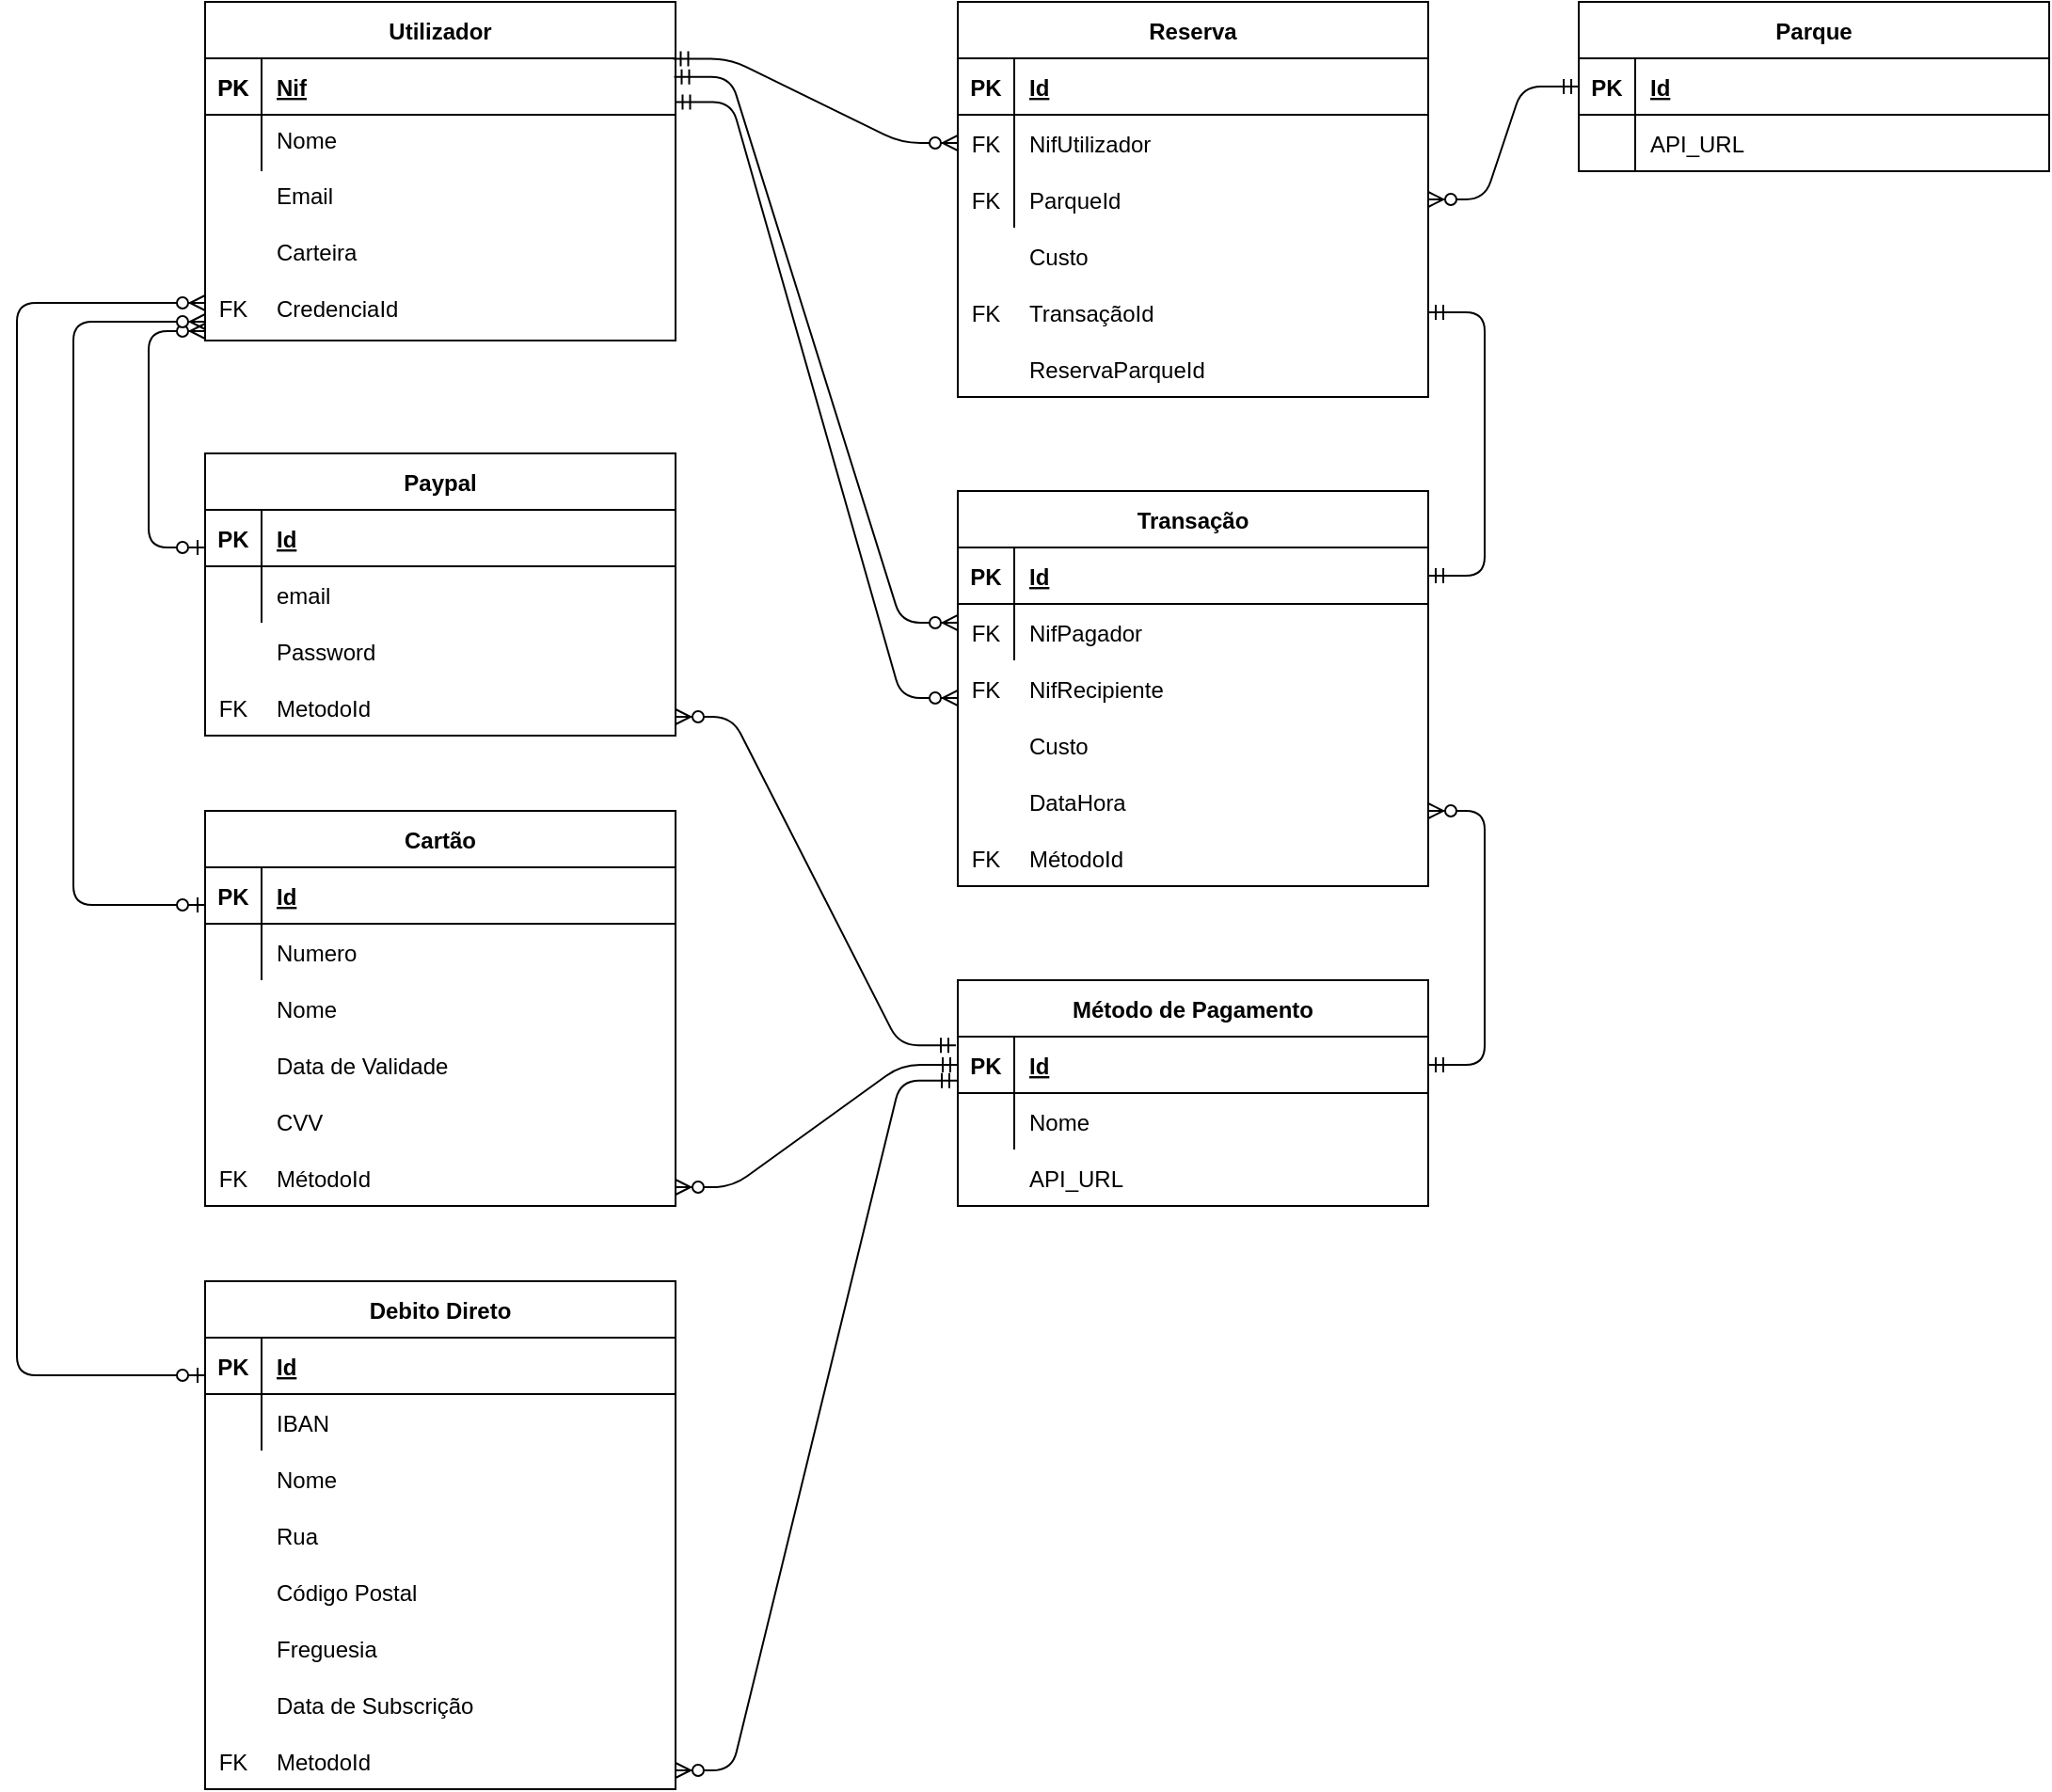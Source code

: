 <mxfile version="14.1.8" type="device"><diagram id="R2lEEEUBdFMjLlhIrx00" name="Page-1"><mxGraphModel dx="2912" dy="822" grid="1" gridSize="10" guides="1" tooltips="1" connect="1" arrows="1" fold="1" page="1" pageScale="1" pageWidth="850" pageHeight="1100" math="0" shadow="0" extFonts="Permanent Marker^https://fonts.googleapis.com/css?family=Permanent+Marker"><root><mxCell id="0"/><mxCell id="1" parent="0"/><mxCell id="C-vyLk0tnHw3VtMMgP7b-13" value="Reserva" style="shape=table;startSize=30;container=1;collapsible=1;childLayout=tableLayout;fixedRows=1;rowLines=0;fontStyle=1;align=center;resizeLast=1;" parent="1" vertex="1"><mxGeometry x="-130" y="520" width="250" height="210" as="geometry"/></mxCell><mxCell id="C-vyLk0tnHw3VtMMgP7b-14" value="" style="shape=partialRectangle;collapsible=0;dropTarget=0;pointerEvents=0;fillColor=none;points=[[0,0.5],[1,0.5]];portConstraint=eastwest;top=0;left=0;right=0;bottom=1;" parent="C-vyLk0tnHw3VtMMgP7b-13" vertex="1"><mxGeometry y="30" width="250" height="30" as="geometry"/></mxCell><mxCell id="C-vyLk0tnHw3VtMMgP7b-15" value="PK" style="shape=partialRectangle;overflow=hidden;connectable=0;fillColor=none;top=0;left=0;bottom=0;right=0;fontStyle=1;" parent="C-vyLk0tnHw3VtMMgP7b-14" vertex="1"><mxGeometry width="30" height="30" as="geometry"/></mxCell><mxCell id="C-vyLk0tnHw3VtMMgP7b-16" value="Id" style="shape=partialRectangle;overflow=hidden;connectable=0;fillColor=none;top=0;left=0;bottom=0;right=0;align=left;spacingLeft=6;fontStyle=5;" parent="C-vyLk0tnHw3VtMMgP7b-14" vertex="1"><mxGeometry x="30" width="220" height="30" as="geometry"/></mxCell><mxCell id="C-vyLk0tnHw3VtMMgP7b-17" value="" style="shape=partialRectangle;collapsible=0;dropTarget=0;pointerEvents=0;fillColor=none;points=[[0,0.5],[1,0.5]];portConstraint=eastwest;top=0;left=0;right=0;bottom=0;" parent="C-vyLk0tnHw3VtMMgP7b-13" vertex="1"><mxGeometry y="60" width="250" height="30" as="geometry"/></mxCell><mxCell id="C-vyLk0tnHw3VtMMgP7b-18" value="FK" style="shape=partialRectangle;overflow=hidden;connectable=0;fillColor=none;top=0;left=0;bottom=0;right=0;" parent="C-vyLk0tnHw3VtMMgP7b-17" vertex="1"><mxGeometry width="30" height="30" as="geometry"/></mxCell><mxCell id="C-vyLk0tnHw3VtMMgP7b-19" value="NifUtilizador" style="shape=partialRectangle;overflow=hidden;connectable=0;fillColor=none;top=0;left=0;bottom=0;right=0;align=left;spacingLeft=6;" parent="C-vyLk0tnHw3VtMMgP7b-17" vertex="1"><mxGeometry x="30" width="220" height="30" as="geometry"/></mxCell><mxCell id="C-vyLk0tnHw3VtMMgP7b-20" value="" style="shape=partialRectangle;collapsible=0;dropTarget=0;pointerEvents=0;fillColor=none;points=[[0,0.5],[1,0.5]];portConstraint=eastwest;top=0;left=0;right=0;bottom=0;" parent="C-vyLk0tnHw3VtMMgP7b-13" vertex="1"><mxGeometry y="90" width="250" height="30" as="geometry"/></mxCell><mxCell id="C-vyLk0tnHw3VtMMgP7b-21" value="" style="shape=partialRectangle;overflow=hidden;connectable=0;fillColor=none;top=0;left=0;bottom=0;right=0;" parent="C-vyLk0tnHw3VtMMgP7b-20" vertex="1"><mxGeometry width="30" height="30" as="geometry"/></mxCell><mxCell id="C-vyLk0tnHw3VtMMgP7b-22" value="ParqueId" style="shape=partialRectangle;overflow=hidden;connectable=0;fillColor=none;top=0;left=0;bottom=0;right=0;align=left;spacingLeft=6;" parent="C-vyLk0tnHw3VtMMgP7b-20" vertex="1"><mxGeometry x="30" width="220" height="30" as="geometry"/></mxCell><mxCell id="C-vyLk0tnHw3VtMMgP7b-23" value="Utilizador" style="shape=table;startSize=30;container=1;collapsible=1;childLayout=tableLayout;fixedRows=1;rowLines=0;fontStyle=1;align=center;resizeLast=1;" parent="1" vertex="1"><mxGeometry x="-530" y="520" width="250" height="180" as="geometry"/></mxCell><mxCell id="C-vyLk0tnHw3VtMMgP7b-24" value="" style="shape=partialRectangle;collapsible=0;dropTarget=0;pointerEvents=0;fillColor=none;points=[[0,0.5],[1,0.5]];portConstraint=eastwest;top=0;left=0;right=0;bottom=1;" parent="C-vyLk0tnHw3VtMMgP7b-23" vertex="1"><mxGeometry y="30" width="250" height="30" as="geometry"/></mxCell><mxCell id="C-vyLk0tnHw3VtMMgP7b-25" value="PK" style="shape=partialRectangle;overflow=hidden;connectable=0;fillColor=none;top=0;left=0;bottom=0;right=0;fontStyle=1;" parent="C-vyLk0tnHw3VtMMgP7b-24" vertex="1"><mxGeometry width="30" height="30" as="geometry"/></mxCell><mxCell id="C-vyLk0tnHw3VtMMgP7b-26" value="Nif" style="shape=partialRectangle;overflow=hidden;connectable=0;fillColor=none;top=0;left=0;bottom=0;right=0;align=left;spacingLeft=6;fontStyle=5;" parent="C-vyLk0tnHw3VtMMgP7b-24" vertex="1"><mxGeometry x="30" width="220" height="30" as="geometry"/></mxCell><mxCell id="C-vyLk0tnHw3VtMMgP7b-27" value="" style="shape=partialRectangle;collapsible=0;dropTarget=0;pointerEvents=0;fillColor=none;points=[[0,0.5],[1,0.5]];portConstraint=eastwest;top=0;left=0;right=0;bottom=0;" parent="C-vyLk0tnHw3VtMMgP7b-23" vertex="1"><mxGeometry y="60" width="250" height="30" as="geometry"/></mxCell><mxCell id="C-vyLk0tnHw3VtMMgP7b-28" value="" style="shape=partialRectangle;overflow=hidden;connectable=0;fillColor=none;top=0;left=0;bottom=0;right=0;" parent="C-vyLk0tnHw3VtMMgP7b-27" vertex="1"><mxGeometry width="30" height="30" as="geometry"/></mxCell><mxCell id="C-vyLk0tnHw3VtMMgP7b-29" value="Nome&#10;" style="shape=partialRectangle;overflow=hidden;connectable=0;fillColor=none;top=0;left=0;bottom=0;right=0;align=left;spacingLeft=6;verticalAlign=top;" parent="C-vyLk0tnHw3VtMMgP7b-27" vertex="1"><mxGeometry x="30" width="220" height="30" as="geometry"/></mxCell><mxCell id="uPfniMxNRSNs1C-RDcd4-1" value="Email" style="shape=partialRectangle;overflow=hidden;connectable=0;fillColor=none;top=0;left=0;bottom=0;right=0;align=left;spacingLeft=6;" parent="1" vertex="1"><mxGeometry x="-500" y="607.5" width="220" height="30" as="geometry"/></mxCell><mxCell id="uPfniMxNRSNs1C-RDcd4-10" value="FK" style="shape=partialRectangle;overflow=hidden;connectable=0;fillColor=none;top=0;left=0;bottom=0;right=0;" parent="1" vertex="1"><mxGeometry x="-130" y="610" width="30" height="30" as="geometry"/></mxCell><mxCell id="uPfniMxNRSNs1C-RDcd4-38" value="" style="edgeStyle=entityRelationEdgeStyle;fontSize=12;html=1;endArrow=ERzeroToMany;startArrow=ERmandOne;startFill=0;endFill=1;exitX=0.995;exitY=0.008;exitDx=0;exitDy=0;exitPerimeter=0;entryX=0;entryY=0.5;entryDx=0;entryDy=0;" parent="1" source="C-vyLk0tnHw3VtMMgP7b-24" target="C-vyLk0tnHw3VtMMgP7b-17" edge="1"><mxGeometry width="100" height="100" relative="1" as="geometry"><mxPoint x="-260" y="305" as="sourcePoint"/><mxPoint x="-160" y="595" as="targetPoint"/></mxGeometry></mxCell><mxCell id="H_MGkfjJHt6eu8A_M0wW-10" value="Custo" style="shape=partialRectangle;overflow=hidden;connectable=0;fillColor=none;top=0;left=0;bottom=0;right=0;align=left;spacingLeft=6;" parent="1" vertex="1"><mxGeometry x="-100" y="640" width="220" height="30" as="geometry"/></mxCell><mxCell id="H_MGkfjJHt6eu8A_M0wW-11" value="Carteira" style="shape=partialRectangle;overflow=hidden;connectable=0;fillColor=none;top=0;left=0;bottom=0;right=0;align=left;spacingLeft=6;" parent="1" vertex="1"><mxGeometry x="-500" y="637.5" width="220" height="30" as="geometry"/></mxCell><mxCell id="H_MGkfjJHt6eu8A_M0wW-12" value="TransaçãoId" style="shape=partialRectangle;overflow=hidden;connectable=0;fillColor=none;top=0;left=0;bottom=0;right=0;align=left;spacingLeft=6;" parent="1" vertex="1"><mxGeometry x="-100" y="670" width="220" height="30" as="geometry"/></mxCell><mxCell id="H_MGkfjJHt6eu8A_M0wW-13" value="CredenciaId" style="shape=partialRectangle;overflow=hidden;connectable=0;fillColor=none;top=0;left=0;bottom=0;right=0;align=left;spacingLeft=6;" parent="1" vertex="1"><mxGeometry x="-500" y="667.5" width="220" height="30" as="geometry"/></mxCell><mxCell id="H_MGkfjJHt6eu8A_M0wW-34" value="PK" style="shape=partialRectangle;overflow=hidden;connectable=0;fillColor=none;top=0;left=0;bottom=0;right=0;fontStyle=1;" parent="1" vertex="1"><mxGeometry x="-530" y="550" width="30" height="30" as="geometry"/></mxCell><mxCell id="H_MGkfjJHt6eu8A_M0wW-35" value="" style="shape=partialRectangle;overflow=hidden;connectable=0;fillColor=none;top=0;left=0;bottom=0;right=0;" parent="1" vertex="1"><mxGeometry x="-530" y="580" width="30" height="30" as="geometry"/></mxCell><mxCell id="H_MGkfjJHt6eu8A_M0wW-111" value="Parque" style="shape=table;startSize=30;container=1;collapsible=1;childLayout=tableLayout;fixedRows=1;rowLines=0;fontStyle=1;align=center;resizeLast=1;" parent="1" vertex="1"><mxGeometry x="200" y="520" width="250" height="90" as="geometry"/></mxCell><mxCell id="H_MGkfjJHt6eu8A_M0wW-112" value="" style="shape=partialRectangle;collapsible=0;dropTarget=0;pointerEvents=0;fillColor=none;points=[[0,0.5],[1,0.5]];portConstraint=eastwest;top=0;left=0;right=0;bottom=1;" parent="H_MGkfjJHt6eu8A_M0wW-111" vertex="1"><mxGeometry y="30" width="250" height="30" as="geometry"/></mxCell><mxCell id="H_MGkfjJHt6eu8A_M0wW-113" value="PK" style="shape=partialRectangle;overflow=hidden;connectable=0;fillColor=none;top=0;left=0;bottom=0;right=0;fontStyle=1;" parent="H_MGkfjJHt6eu8A_M0wW-112" vertex="1"><mxGeometry width="30" height="30" as="geometry"/></mxCell><mxCell id="H_MGkfjJHt6eu8A_M0wW-114" value="Id" style="shape=partialRectangle;overflow=hidden;connectable=0;fillColor=none;top=0;left=0;bottom=0;right=0;align=left;spacingLeft=6;fontStyle=5;" parent="H_MGkfjJHt6eu8A_M0wW-112" vertex="1"><mxGeometry x="30" width="220" height="30" as="geometry"/></mxCell><mxCell id="H_MGkfjJHt6eu8A_M0wW-115" value="" style="shape=partialRectangle;collapsible=0;dropTarget=0;pointerEvents=0;fillColor=none;points=[[0,0.5],[1,0.5]];portConstraint=eastwest;top=0;left=0;right=0;bottom=0;" parent="H_MGkfjJHt6eu8A_M0wW-111" vertex="1"><mxGeometry y="60" width="250" height="30" as="geometry"/></mxCell><mxCell id="H_MGkfjJHt6eu8A_M0wW-116" value="" style="shape=partialRectangle;overflow=hidden;connectable=0;fillColor=none;top=0;left=0;bottom=0;right=0;" parent="H_MGkfjJHt6eu8A_M0wW-115" vertex="1"><mxGeometry width="30" height="30" as="geometry"/></mxCell><mxCell id="H_MGkfjJHt6eu8A_M0wW-117" value="" style="shape=partialRectangle;overflow=hidden;connectable=0;fillColor=none;top=0;left=0;bottom=0;right=0;align=left;spacingLeft=6;" parent="H_MGkfjJHt6eu8A_M0wW-115" vertex="1"><mxGeometry x="30" width="220" height="30" as="geometry"/></mxCell><mxCell id="y2zFeEls5KG-QXAh1viX-1" value="API_URL" style="shape=partialRectangle;overflow=hidden;connectable=0;fillColor=none;top=0;left=0;bottom=0;right=0;align=left;spacingLeft=6;" parent="1" vertex="1"><mxGeometry x="230" y="580" width="220" height="30" as="geometry"/></mxCell><mxCell id="VtBUJFhKD9UVIZgG9fQY-17" value="Método de Pagamento" style="shape=table;startSize=30;container=1;collapsible=1;childLayout=tableLayout;fixedRows=1;rowLines=0;fontStyle=1;align=center;resizeLast=1;" parent="1" vertex="1"><mxGeometry x="-130" y="1040" width="250" height="120" as="geometry"/></mxCell><mxCell id="VtBUJFhKD9UVIZgG9fQY-18" value="" style="shape=partialRectangle;collapsible=0;dropTarget=0;pointerEvents=0;fillColor=none;points=[[0,0.5],[1,0.5]];portConstraint=eastwest;top=0;left=0;right=0;bottom=1;" parent="VtBUJFhKD9UVIZgG9fQY-17" vertex="1"><mxGeometry y="30" width="250" height="30" as="geometry"/></mxCell><mxCell id="VtBUJFhKD9UVIZgG9fQY-19" value="PK" style="shape=partialRectangle;overflow=hidden;connectable=0;fillColor=none;top=0;left=0;bottom=0;right=0;fontStyle=1;" parent="VtBUJFhKD9UVIZgG9fQY-18" vertex="1"><mxGeometry width="30" height="30" as="geometry"/></mxCell><mxCell id="VtBUJFhKD9UVIZgG9fQY-20" value="Id" style="shape=partialRectangle;overflow=hidden;connectable=0;fillColor=none;top=0;left=0;bottom=0;right=0;align=left;spacingLeft=6;fontStyle=5;" parent="VtBUJFhKD9UVIZgG9fQY-18" vertex="1"><mxGeometry x="30" width="220" height="30" as="geometry"/></mxCell><mxCell id="VtBUJFhKD9UVIZgG9fQY-21" value="" style="shape=partialRectangle;collapsible=0;dropTarget=0;pointerEvents=0;fillColor=none;points=[[0,0.5],[1,0.5]];portConstraint=eastwest;top=0;left=0;right=0;bottom=0;" parent="VtBUJFhKD9UVIZgG9fQY-17" vertex="1"><mxGeometry y="60" width="250" height="30" as="geometry"/></mxCell><mxCell id="VtBUJFhKD9UVIZgG9fQY-22" value="" style="shape=partialRectangle;overflow=hidden;connectable=0;fillColor=none;top=0;left=0;bottom=0;right=0;" parent="VtBUJFhKD9UVIZgG9fQY-21" vertex="1"><mxGeometry width="30" height="30" as="geometry"/></mxCell><mxCell id="VtBUJFhKD9UVIZgG9fQY-23" value="Nome" style="shape=partialRectangle;overflow=hidden;connectable=0;fillColor=none;top=0;left=0;bottom=0;right=0;align=left;spacingLeft=6;" parent="VtBUJFhKD9UVIZgG9fQY-21" vertex="1"><mxGeometry x="30" width="220" height="30" as="geometry"/></mxCell><mxCell id="VtBUJFhKD9UVIZgG9fQY-26" value="FK" style="shape=partialRectangle;overflow=hidden;connectable=0;fillColor=none;top=0;left=0;bottom=0;right=0;" parent="1" vertex="1"><mxGeometry x="-130" y="670" width="30" height="30" as="geometry"/></mxCell><mxCell id="VtBUJFhKD9UVIZgG9fQY-29" value="" style="edgeStyle=entityRelationEdgeStyle;fontSize=12;html=1;endArrow=ERmandOne;startArrow=ERzeroToMany;startFill=1;endFill=0;entryX=-0.004;entryY=0.153;entryDx=0;entryDy=0;entryPerimeter=0;" parent="1" target="VtBUJFhKD9UVIZgG9fQY-18" edge="1"><mxGeometry width="100" height="100" relative="1" as="geometry"><mxPoint x="-280" y="900" as="sourcePoint"/><mxPoint x="-140" y="30" as="targetPoint"/></mxGeometry></mxCell><mxCell id="VtBUJFhKD9UVIZgG9fQY-30" value="" style="edgeStyle=entityRelationEdgeStyle;fontSize=12;html=1;endArrow=ERmandOne;startArrow=ERmandOne;startFill=0;endFill=0;entryX=1;entryY=0.5;entryDx=0;entryDy=0;" parent="1" target="3WNZmVPoU_2eU9YbpyH_-2" edge="1"><mxGeometry width="100" height="100" relative="1" as="geometry"><mxPoint x="120" y="685" as="sourcePoint"/><mxPoint x="180" y="860" as="targetPoint"/></mxGeometry></mxCell><mxCell id="VtBUJFhKD9UVIZgG9fQY-31" value="FK" style="shape=partialRectangle;overflow=hidden;connectable=0;fillColor=none;top=0;left=0;bottom=0;right=0;" parent="1" vertex="1"><mxGeometry x="-530" y="667.5" width="30" height="30" as="geometry"/></mxCell><mxCell id="lcicw5WhmbjZJDbnkrp3-1" value="" style="edgeStyle=entityRelationEdgeStyle;fontSize=12;html=1;endArrow=ERmandOne;endFill=0;startArrow=ERzeroToMany;exitX=1;exitY=0.5;exitDx=0;exitDy=0;startFill=1;entryX=0;entryY=0.5;entryDx=0;entryDy=0;" parent="1" source="C-vyLk0tnHw3VtMMgP7b-20" target="H_MGkfjJHt6eu8A_M0wW-112" edge="1"><mxGeometry width="100" height="100" relative="1" as="geometry"><mxPoint x="180" y="660" as="sourcePoint"/><mxPoint x="280" y="560" as="targetPoint"/></mxGeometry></mxCell><mxCell id="lcicw5WhmbjZJDbnkrp3-2" value="ReservaParqueId" style="shape=partialRectangle;overflow=hidden;connectable=0;fillColor=none;top=0;left=0;bottom=0;right=0;align=left;spacingLeft=6;" parent="1" vertex="1"><mxGeometry x="-100" y="700" width="220" height="30" as="geometry"/></mxCell><mxCell id="lcicw5WhmbjZJDbnkrp3-4" value="API_URL" style="shape=partialRectangle;overflow=hidden;connectable=0;fillColor=none;top=0;left=0;bottom=0;right=0;align=left;spacingLeft=6;" parent="1" vertex="1"><mxGeometry x="-100" y="1130" width="220" height="30" as="geometry"/></mxCell><mxCell id="3WNZmVPoU_2eU9YbpyH_-1" value="Transação" style="shape=table;startSize=30;container=1;collapsible=1;childLayout=tableLayout;fixedRows=1;rowLines=0;fontStyle=1;align=center;resizeLast=1;" parent="1" vertex="1"><mxGeometry x="-130" y="780" width="250" height="210" as="geometry"/></mxCell><mxCell id="3WNZmVPoU_2eU9YbpyH_-2" value="" style="shape=partialRectangle;collapsible=0;dropTarget=0;pointerEvents=0;fillColor=none;points=[[0,0.5],[1,0.5]];portConstraint=eastwest;top=0;left=0;right=0;bottom=1;" parent="3WNZmVPoU_2eU9YbpyH_-1" vertex="1"><mxGeometry y="30" width="250" height="30" as="geometry"/></mxCell><mxCell id="3WNZmVPoU_2eU9YbpyH_-3" value="PK" style="shape=partialRectangle;overflow=hidden;connectable=0;fillColor=none;top=0;left=0;bottom=0;right=0;fontStyle=1;" parent="3WNZmVPoU_2eU9YbpyH_-2" vertex="1"><mxGeometry width="30" height="30" as="geometry"/></mxCell><mxCell id="3WNZmVPoU_2eU9YbpyH_-4" value="Id" style="shape=partialRectangle;overflow=hidden;connectable=0;fillColor=none;top=0;left=0;bottom=0;right=0;align=left;spacingLeft=6;fontStyle=5;" parent="3WNZmVPoU_2eU9YbpyH_-2" vertex="1"><mxGeometry x="30" width="220" height="30" as="geometry"/></mxCell><mxCell id="3WNZmVPoU_2eU9YbpyH_-5" value="" style="shape=partialRectangle;collapsible=0;dropTarget=0;pointerEvents=0;fillColor=none;points=[[0,0.5],[1,0.5]];portConstraint=eastwest;top=0;left=0;right=0;bottom=0;" parent="3WNZmVPoU_2eU9YbpyH_-1" vertex="1"><mxGeometry y="60" width="250" height="30" as="geometry"/></mxCell><mxCell id="3WNZmVPoU_2eU9YbpyH_-6" value="" style="shape=partialRectangle;overflow=hidden;connectable=0;fillColor=none;top=0;left=0;bottom=0;right=0;" parent="3WNZmVPoU_2eU9YbpyH_-5" vertex="1"><mxGeometry width="30" height="30" as="geometry"/></mxCell><mxCell id="3WNZmVPoU_2eU9YbpyH_-7" value="NifPagador" style="shape=partialRectangle;overflow=hidden;connectable=0;fillColor=none;top=0;left=0;bottom=0;right=0;align=left;spacingLeft=6;" parent="3WNZmVPoU_2eU9YbpyH_-5" vertex="1"><mxGeometry x="30" width="220" height="30" as="geometry"/></mxCell><mxCell id="3WNZmVPoU_2eU9YbpyH_-8" value="NifRecipiente" style="shape=partialRectangle;overflow=hidden;connectable=0;fillColor=none;top=0;left=0;bottom=0;right=0;align=left;spacingLeft=6;" parent="1" vertex="1"><mxGeometry x="-100" y="870" width="220" height="30" as="geometry"/></mxCell><mxCell id="3WNZmVPoU_2eU9YbpyH_-9" value="Custo" style="shape=partialRectangle;overflow=hidden;connectable=0;fillColor=none;top=0;left=0;bottom=0;right=0;align=left;spacingLeft=6;" parent="1" vertex="1"><mxGeometry x="-100" y="900" width="220" height="30" as="geometry"/></mxCell><mxCell id="3WNZmVPoU_2eU9YbpyH_-10" value="MétodoId" style="shape=partialRectangle;overflow=hidden;connectable=0;fillColor=none;top=0;left=0;bottom=0;right=0;align=left;spacingLeft=6;" parent="1" vertex="1"><mxGeometry x="-100" y="960" width="220" height="30" as="geometry"/></mxCell><mxCell id="3WNZmVPoU_2eU9YbpyH_-12" value="FK" style="shape=partialRectangle;overflow=hidden;connectable=0;fillColor=none;top=0;left=0;bottom=0;right=0;" parent="1" vertex="1"><mxGeometry x="-130" y="960" width="30" height="30" as="geometry"/></mxCell><mxCell id="3WNZmVPoU_2eU9YbpyH_-13" value="" style="edgeStyle=entityRelationEdgeStyle;fontSize=12;html=1;endArrow=ERmandOne;startArrow=ERzeroToMany;startFill=1;endFill=0;entryX=1;entryY=0.5;entryDx=0;entryDy=0;" parent="1" target="VtBUJFhKD9UVIZgG9fQY-18" edge="1"><mxGeometry width="100" height="100" relative="1" as="geometry"><mxPoint x="120" y="950" as="sourcePoint"/><mxPoint x="130" y="1070" as="targetPoint"/></mxGeometry></mxCell><mxCell id="3WNZmVPoU_2eU9YbpyH_-14" value="FK" style="shape=partialRectangle;overflow=hidden;connectable=0;fillColor=none;top=0;left=0;bottom=0;right=0;" parent="1" vertex="1"><mxGeometry x="-130" y="840" width="30" height="30" as="geometry"/></mxCell><mxCell id="3WNZmVPoU_2eU9YbpyH_-15" value="FK" style="shape=partialRectangle;overflow=hidden;connectable=0;fillColor=none;top=0;left=0;bottom=0;right=0;" parent="1" vertex="1"><mxGeometry x="-130" y="870" width="30" height="30" as="geometry"/></mxCell><mxCell id="3WNZmVPoU_2eU9YbpyH_-16" value="" style="edgeStyle=entityRelationEdgeStyle;fontSize=12;html=1;endArrow=ERzeroToMany;startArrow=ERmandOne;startFill=0;endFill=1;exitX=0.997;exitY=0.33;exitDx=0;exitDy=0;exitPerimeter=0;" parent="1" source="C-vyLk0tnHw3VtMMgP7b-24" edge="1"><mxGeometry width="100" height="100" relative="1" as="geometry"><mxPoint x="-210" y="360.0" as="sourcePoint"/><mxPoint x="-130" y="850" as="targetPoint"/></mxGeometry></mxCell><mxCell id="3WNZmVPoU_2eU9YbpyH_-17" value="" style="edgeStyle=entityRelationEdgeStyle;fontSize=12;html=1;endArrow=ERzeroToMany;startArrow=ERmandOne;startFill=0;endFill=1;exitX=0.999;exitY=0.776;exitDx=0;exitDy=0;exitPerimeter=0;" parent="1" source="C-vyLk0tnHw3VtMMgP7b-24" edge="1"><mxGeometry width="100" height="100" relative="1" as="geometry"><mxPoint x="-280" y="320" as="sourcePoint"/><mxPoint x="-130" y="890" as="targetPoint"/></mxGeometry></mxCell><mxCell id="b41EKokbpOYec8EVCXop-1" value="Paypal" style="shape=table;startSize=30;container=1;collapsible=1;childLayout=tableLayout;fixedRows=1;rowLines=0;fontStyle=1;align=center;resizeLast=1;" parent="1" vertex="1"><mxGeometry x="-530" y="760" width="250" height="150" as="geometry"/></mxCell><mxCell id="b41EKokbpOYec8EVCXop-2" value="" style="shape=partialRectangle;collapsible=0;dropTarget=0;pointerEvents=0;fillColor=none;points=[[0,0.5],[1,0.5]];portConstraint=eastwest;top=0;left=0;right=0;bottom=1;" parent="b41EKokbpOYec8EVCXop-1" vertex="1"><mxGeometry y="30" width="250" height="30" as="geometry"/></mxCell><mxCell id="b41EKokbpOYec8EVCXop-3" value="PK" style="shape=partialRectangle;overflow=hidden;connectable=0;fillColor=none;top=0;left=0;bottom=0;right=0;fontStyle=1;" parent="b41EKokbpOYec8EVCXop-2" vertex="1"><mxGeometry width="30" height="30" as="geometry"/></mxCell><mxCell id="b41EKokbpOYec8EVCXop-4" value="Id" style="shape=partialRectangle;overflow=hidden;connectable=0;fillColor=none;top=0;left=0;bottom=0;right=0;align=left;spacingLeft=6;fontStyle=5;" parent="b41EKokbpOYec8EVCXop-2" vertex="1"><mxGeometry x="30" width="220" height="30" as="geometry"/></mxCell><mxCell id="b41EKokbpOYec8EVCXop-5" value="" style="shape=partialRectangle;collapsible=0;dropTarget=0;pointerEvents=0;fillColor=none;points=[[0,0.5],[1,0.5]];portConstraint=eastwest;top=0;left=0;right=0;bottom=0;" parent="b41EKokbpOYec8EVCXop-1" vertex="1"><mxGeometry y="60" width="250" height="30" as="geometry"/></mxCell><mxCell id="b41EKokbpOYec8EVCXop-6" value="" style="shape=partialRectangle;overflow=hidden;connectable=0;fillColor=none;top=0;left=0;bottom=0;right=0;" parent="b41EKokbpOYec8EVCXop-5" vertex="1"><mxGeometry width="30" height="30" as="geometry"/></mxCell><mxCell id="b41EKokbpOYec8EVCXop-7" value="" style="shape=partialRectangle;overflow=hidden;connectable=0;fillColor=none;top=0;left=0;bottom=0;right=0;align=left;spacingLeft=6;" parent="b41EKokbpOYec8EVCXop-5" vertex="1"><mxGeometry x="30" width="220" height="30" as="geometry"/></mxCell><mxCell id="b41EKokbpOYec8EVCXop-8" value="email" style="shape=partialRectangle;overflow=hidden;connectable=0;fillColor=none;top=0;left=0;bottom=0;right=0;align=left;spacingLeft=6;" parent="1" vertex="1"><mxGeometry x="-500" y="820" width="220" height="30" as="geometry"/></mxCell><mxCell id="b41EKokbpOYec8EVCXop-9" value="Cartão" style="shape=table;startSize=30;container=1;collapsible=1;childLayout=tableLayout;fixedRows=1;rowLines=0;fontStyle=1;align=center;resizeLast=1;" parent="1" vertex="1"><mxGeometry x="-530" y="950" width="250" height="210" as="geometry"/></mxCell><mxCell id="b41EKokbpOYec8EVCXop-10" value="" style="shape=partialRectangle;collapsible=0;dropTarget=0;pointerEvents=0;fillColor=none;points=[[0,0.5],[1,0.5]];portConstraint=eastwest;top=0;left=0;right=0;bottom=1;" parent="b41EKokbpOYec8EVCXop-9" vertex="1"><mxGeometry y="30" width="250" height="30" as="geometry"/></mxCell><mxCell id="b41EKokbpOYec8EVCXop-11" value="PK" style="shape=partialRectangle;overflow=hidden;connectable=0;fillColor=none;top=0;left=0;bottom=0;right=0;fontStyle=1;" parent="b41EKokbpOYec8EVCXop-10" vertex="1"><mxGeometry width="30" height="30" as="geometry"/></mxCell><mxCell id="b41EKokbpOYec8EVCXop-12" value="Id" style="shape=partialRectangle;overflow=hidden;connectable=0;fillColor=none;top=0;left=0;bottom=0;right=0;align=left;spacingLeft=6;fontStyle=5;" parent="b41EKokbpOYec8EVCXop-10" vertex="1"><mxGeometry x="30" width="220" height="30" as="geometry"/></mxCell><mxCell id="b41EKokbpOYec8EVCXop-13" value="" style="shape=partialRectangle;collapsible=0;dropTarget=0;pointerEvents=0;fillColor=none;points=[[0,0.5],[1,0.5]];portConstraint=eastwest;top=0;left=0;right=0;bottom=0;" parent="b41EKokbpOYec8EVCXop-9" vertex="1"><mxGeometry y="60" width="250" height="30" as="geometry"/></mxCell><mxCell id="b41EKokbpOYec8EVCXop-14" value="" style="shape=partialRectangle;overflow=hidden;connectable=0;fillColor=none;top=0;left=0;bottom=0;right=0;" parent="b41EKokbpOYec8EVCXop-13" vertex="1"><mxGeometry width="30" height="30" as="geometry"/></mxCell><mxCell id="b41EKokbpOYec8EVCXop-15" value="" style="shape=partialRectangle;overflow=hidden;connectable=0;fillColor=none;top=0;left=0;bottom=0;right=0;align=left;spacingLeft=6;" parent="b41EKokbpOYec8EVCXop-13" vertex="1"><mxGeometry x="30" width="220" height="30" as="geometry"/></mxCell><mxCell id="b41EKokbpOYec8EVCXop-16" value="Numero" style="shape=partialRectangle;overflow=hidden;connectable=0;fillColor=none;top=0;left=0;bottom=0;right=0;align=left;spacingLeft=6;" parent="1" vertex="1"><mxGeometry x="-500" y="1010" width="220" height="30" as="geometry"/></mxCell><mxCell id="b41EKokbpOYec8EVCXop-17" value="Debito Direto" style="shape=table;startSize=30;container=1;collapsible=1;childLayout=tableLayout;fixedRows=1;rowLines=0;fontStyle=1;align=center;resizeLast=1;" parent="1" vertex="1"><mxGeometry x="-530" y="1200" width="250" height="270" as="geometry"/></mxCell><mxCell id="b41EKokbpOYec8EVCXop-18" value="" style="shape=partialRectangle;collapsible=0;dropTarget=0;pointerEvents=0;fillColor=none;points=[[0,0.5],[1,0.5]];portConstraint=eastwest;top=0;left=0;right=0;bottom=1;" parent="b41EKokbpOYec8EVCXop-17" vertex="1"><mxGeometry y="30" width="250" height="30" as="geometry"/></mxCell><mxCell id="b41EKokbpOYec8EVCXop-19" value="PK" style="shape=partialRectangle;overflow=hidden;connectable=0;fillColor=none;top=0;left=0;bottom=0;right=0;fontStyle=1;" parent="b41EKokbpOYec8EVCXop-18" vertex="1"><mxGeometry width="30" height="30" as="geometry"/></mxCell><mxCell id="b41EKokbpOYec8EVCXop-20" value="Id" style="shape=partialRectangle;overflow=hidden;connectable=0;fillColor=none;top=0;left=0;bottom=0;right=0;align=left;spacingLeft=6;fontStyle=5;" parent="b41EKokbpOYec8EVCXop-18" vertex="1"><mxGeometry x="30" width="220" height="30" as="geometry"/></mxCell><mxCell id="b41EKokbpOYec8EVCXop-21" value="" style="shape=partialRectangle;collapsible=0;dropTarget=0;pointerEvents=0;fillColor=none;points=[[0,0.5],[1,0.5]];portConstraint=eastwest;top=0;left=0;right=0;bottom=0;" parent="b41EKokbpOYec8EVCXop-17" vertex="1"><mxGeometry y="60" width="250" height="30" as="geometry"/></mxCell><mxCell id="b41EKokbpOYec8EVCXop-22" value="" style="shape=partialRectangle;overflow=hidden;connectable=0;fillColor=none;top=0;left=0;bottom=0;right=0;" parent="b41EKokbpOYec8EVCXop-21" vertex="1"><mxGeometry width="30" height="30" as="geometry"/></mxCell><mxCell id="b41EKokbpOYec8EVCXop-23" value="" style="shape=partialRectangle;overflow=hidden;connectable=0;fillColor=none;top=0;left=0;bottom=0;right=0;align=left;spacingLeft=6;" parent="b41EKokbpOYec8EVCXop-21" vertex="1"><mxGeometry x="30" width="220" height="30" as="geometry"/></mxCell><mxCell id="b41EKokbpOYec8EVCXop-24" value="IBAN" style="shape=partialRectangle;overflow=hidden;connectable=0;fillColor=none;top=0;left=0;bottom=0;right=0;align=left;spacingLeft=6;" parent="1" vertex="1"><mxGeometry x="-500" y="1260" width="220" height="30" as="geometry"/></mxCell><mxCell id="b41EKokbpOYec8EVCXop-25" value="Password" style="shape=partialRectangle;overflow=hidden;connectable=0;fillColor=none;top=0;left=0;bottom=0;right=0;align=left;spacingLeft=6;" parent="1" vertex="1"><mxGeometry x="-500" y="850" width="220" height="30" as="geometry"/></mxCell><mxCell id="b41EKokbpOYec8EVCXop-26" value="MetodoId" style="shape=partialRectangle;overflow=hidden;connectable=0;fillColor=none;top=0;left=0;bottom=0;right=0;align=left;spacingLeft=6;" parent="1" vertex="1"><mxGeometry x="-500" y="880" width="220" height="30" as="geometry"/></mxCell><mxCell id="b41EKokbpOYec8EVCXop-27" value="Nome" style="shape=partialRectangle;overflow=hidden;connectable=0;fillColor=none;top=0;left=0;bottom=0;right=0;align=left;spacingLeft=6;" parent="1" vertex="1"><mxGeometry x="-500" y="1040" width="220" height="30" as="geometry"/></mxCell><mxCell id="b41EKokbpOYec8EVCXop-28" value="Data de Validade" style="shape=partialRectangle;overflow=hidden;connectable=0;fillColor=none;top=0;left=0;bottom=0;right=0;align=left;spacingLeft=6;" parent="1" vertex="1"><mxGeometry x="-500" y="1070" width="220" height="30" as="geometry"/></mxCell><mxCell id="b41EKokbpOYec8EVCXop-29" value="CVV" style="shape=partialRectangle;overflow=hidden;connectable=0;fillColor=none;top=0;left=0;bottom=0;right=0;align=left;spacingLeft=6;" parent="1" vertex="1"><mxGeometry x="-500" y="1100" width="220" height="30" as="geometry"/></mxCell><mxCell id="b41EKokbpOYec8EVCXop-30" value="MétodoId" style="shape=partialRectangle;overflow=hidden;connectable=0;fillColor=none;top=0;left=0;bottom=0;right=0;align=left;spacingLeft=6;" parent="1" vertex="1"><mxGeometry x="-500" y="1130" width="220" height="30" as="geometry"/></mxCell><mxCell id="b41EKokbpOYec8EVCXop-31" value="Nome" style="shape=partialRectangle;overflow=hidden;connectable=0;fillColor=none;top=0;left=0;bottom=0;right=0;align=left;spacingLeft=6;" parent="1" vertex="1"><mxGeometry x="-500" y="1290" width="220" height="30" as="geometry"/></mxCell><mxCell id="b41EKokbpOYec8EVCXop-32" value="Rua" style="shape=partialRectangle;overflow=hidden;connectable=0;fillColor=none;top=0;left=0;bottom=0;right=0;align=left;spacingLeft=6;" parent="1" vertex="1"><mxGeometry x="-500" y="1320" width="220" height="30" as="geometry"/></mxCell><mxCell id="b41EKokbpOYec8EVCXop-33" value="Código Postal" style="shape=partialRectangle;overflow=hidden;connectable=0;fillColor=none;top=0;left=0;bottom=0;right=0;align=left;spacingLeft=6;" parent="1" vertex="1"><mxGeometry x="-500" y="1350" width="220" height="30" as="geometry"/></mxCell><mxCell id="b41EKokbpOYec8EVCXop-34" value="Freguesia" style="shape=partialRectangle;overflow=hidden;connectable=0;fillColor=none;top=0;left=0;bottom=0;right=0;align=left;spacingLeft=6;" parent="1" vertex="1"><mxGeometry x="-500" y="1380" width="220" height="30" as="geometry"/></mxCell><mxCell id="b41EKokbpOYec8EVCXop-35" value="Data de Subscrição" style="shape=partialRectangle;overflow=hidden;connectable=0;fillColor=none;top=0;left=0;bottom=0;right=0;align=left;spacingLeft=6;" parent="1" vertex="1"><mxGeometry x="-500" y="1410" width="220" height="30" as="geometry"/></mxCell><mxCell id="b41EKokbpOYec8EVCXop-36" value="MetodoId" style="shape=partialRectangle;overflow=hidden;connectable=0;fillColor=none;top=0;left=0;bottom=0;right=0;align=left;spacingLeft=6;" parent="1" vertex="1"><mxGeometry x="-500" y="1440" width="220" height="30" as="geometry"/></mxCell><mxCell id="b41EKokbpOYec8EVCXop-37" value="FK" style="shape=partialRectangle;overflow=hidden;connectable=0;fillColor=none;top=0;left=0;bottom=0;right=0;" parent="1" vertex="1"><mxGeometry x="-530" y="880" width="30" height="30" as="geometry"/></mxCell><mxCell id="b41EKokbpOYec8EVCXop-38" value="FK" style="shape=partialRectangle;overflow=hidden;connectable=0;fillColor=none;top=0;left=0;bottom=0;right=0;" parent="1" vertex="1"><mxGeometry x="-530" y="1130" width="30" height="30" as="geometry"/></mxCell><mxCell id="b41EKokbpOYec8EVCXop-39" value="FK" style="shape=partialRectangle;overflow=hidden;connectable=0;fillColor=none;top=0;left=0;bottom=0;right=0;" parent="1" vertex="1"><mxGeometry x="-530" y="1440" width="30" height="30" as="geometry"/></mxCell><mxCell id="b41EKokbpOYec8EVCXop-40" value="" style="edgeStyle=orthogonalEdgeStyle;fontSize=12;html=1;endArrow=ERzeroToMany;endFill=1;startArrow=ERzeroToOne;rounded=1;startFill=1;" parent="1" edge="1"><mxGeometry width="100" height="100" relative="1" as="geometry"><mxPoint x="-530" y="810" as="sourcePoint"/><mxPoint x="-530" y="695" as="targetPoint"/><Array as="points"><mxPoint x="-530" y="810"/><mxPoint x="-560" y="810"/><mxPoint x="-560" y="695"/></Array></mxGeometry></mxCell><mxCell id="b41EKokbpOYec8EVCXop-41" value="" style="edgeStyle=entityRelationEdgeStyle;fontSize=12;html=1;endArrow=ERmandOne;startArrow=ERzeroToMany;startFill=1;endFill=0;entryX=0;entryY=0.5;entryDx=0;entryDy=0;" parent="1" target="VtBUJFhKD9UVIZgG9fQY-18" edge="1"><mxGeometry width="100" height="100" relative="1" as="geometry"><mxPoint x="-280" y="1150" as="sourcePoint"/><mxPoint x="-140" y="789" as="targetPoint"/></mxGeometry></mxCell><mxCell id="b41EKokbpOYec8EVCXop-42" value="" style="edgeStyle=entityRelationEdgeStyle;fontSize=12;html=1;endArrow=ERmandOne;startArrow=ERzeroToMany;startFill=1;endFill=0;entryX=-0.002;entryY=0.78;entryDx=0;entryDy=0;entryPerimeter=0;" parent="1" target="VtBUJFhKD9UVIZgG9fQY-18" edge="1"><mxGeometry width="100" height="100" relative="1" as="geometry"><mxPoint x="-280" y="1460" as="sourcePoint"/><mxPoint x="-140" y="799" as="targetPoint"/></mxGeometry></mxCell><mxCell id="b41EKokbpOYec8EVCXop-43" value="" style="edgeStyle=orthogonalEdgeStyle;fontSize=12;html=1;endArrow=ERzeroToMany;endFill=1;startArrow=ERzeroToOne;exitX=0;exitY=0.667;exitDx=0;exitDy=0;rounded=1;startFill=1;exitPerimeter=0;" parent="1" source="b41EKokbpOYec8EVCXop-10" edge="1"><mxGeometry width="100" height="100" relative="1" as="geometry"><mxPoint x="-570" y="815" as="sourcePoint"/><mxPoint x="-530" y="690" as="targetPoint"/><Array as="points"><mxPoint x="-600" y="1000"/><mxPoint x="-600" y="690"/></Array></mxGeometry></mxCell><mxCell id="b41EKokbpOYec8EVCXop-45" value="" style="edgeStyle=orthogonalEdgeStyle;fontSize=12;html=1;endArrow=ERzeroToMany;endFill=1;startArrow=ERzeroToOne;rounded=1;startFill=1;" parent="1" source="b41EKokbpOYec8EVCXop-18" edge="1"><mxGeometry width="100" height="100" relative="1" as="geometry"><mxPoint x="-560" y="990.01" as="sourcePoint"/><mxPoint x="-530" y="680" as="targetPoint"/><Array as="points"><mxPoint x="-630" y="1250"/><mxPoint x="-630" y="680"/></Array></mxGeometry></mxCell><mxCell id="3M13FbcmSqmwnW6WausP-1" value="DataHora" style="shape=partialRectangle;overflow=hidden;connectable=0;fillColor=none;top=0;left=0;bottom=0;right=0;align=left;spacingLeft=6;" vertex="1" parent="1"><mxGeometry x="-100" y="930" width="220" height="30" as="geometry"/></mxCell></root></mxGraphModel></diagram></mxfile>